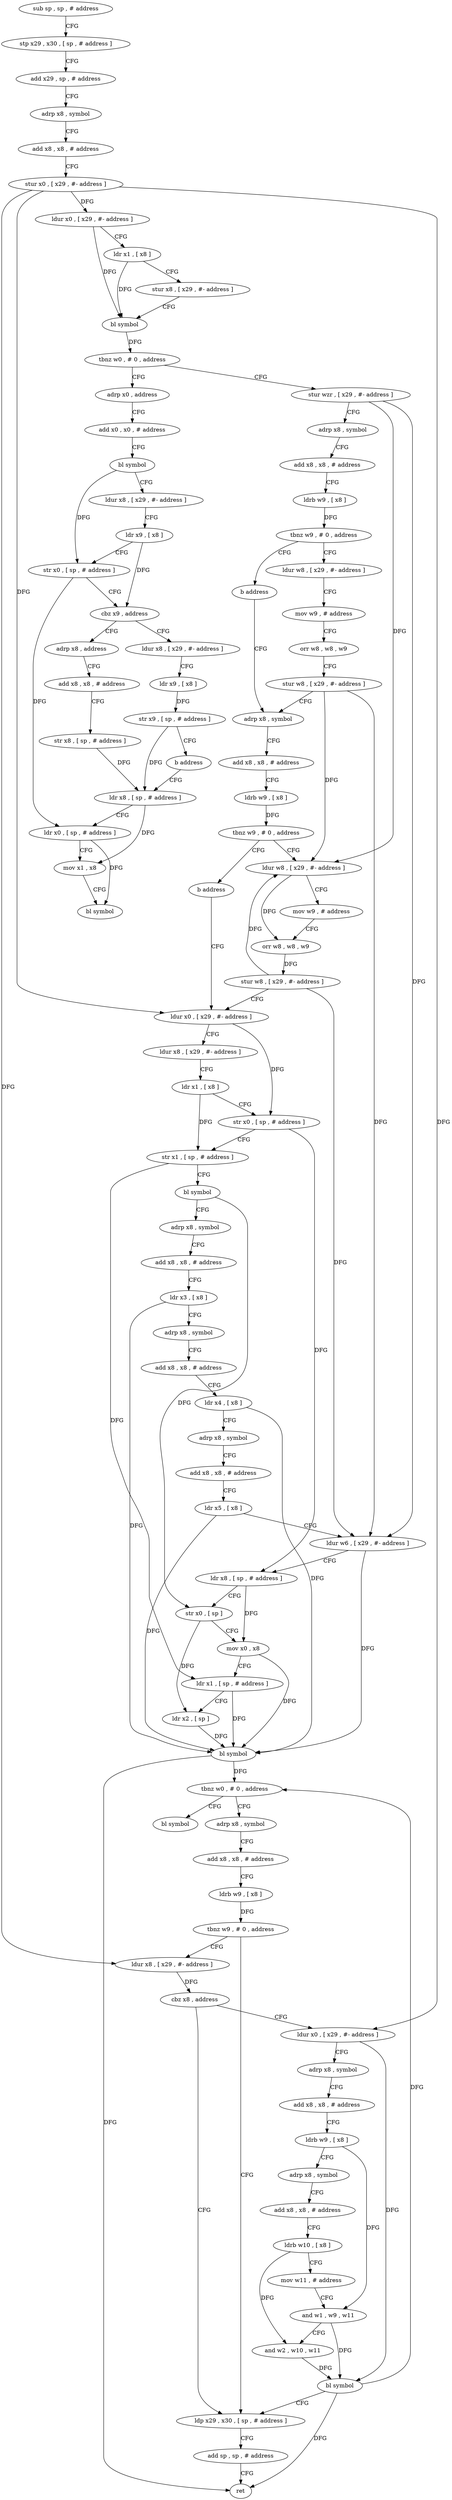digraph "func" {
"4217008" [label = "sub sp , sp , # address" ]
"4217012" [label = "stp x29 , x30 , [ sp , # address ]" ]
"4217016" [label = "add x29 , sp , # address" ]
"4217020" [label = "adrp x8 , symbol" ]
"4217024" [label = "add x8 , x8 , # address" ]
"4217028" [label = "stur x0 , [ x29 , #- address ]" ]
"4217032" [label = "ldur x0 , [ x29 , #- address ]" ]
"4217036" [label = "ldr x1 , [ x8 ]" ]
"4217040" [label = "stur x8 , [ x29 , #- address ]" ]
"4217044" [label = "bl symbol" ]
"4217048" [label = "tbnz w0 , # 0 , address" ]
"4217124" [label = "stur wzr , [ x29 , #- address ]" ]
"4217052" [label = "adrp x0 , address" ]
"4217128" [label = "adrp x8 , symbol" ]
"4217132" [label = "add x8 , x8 , # address" ]
"4217136" [label = "ldrb w9 , [ x8 ]" ]
"4217140" [label = "tbnz w9 , # 0 , address" ]
"4217148" [label = "ldur w8 , [ x29 , #- address ]" ]
"4217144" [label = "b address" ]
"4217056" [label = "add x0 , x0 , # address" ]
"4217060" [label = "bl symbol" ]
"4217064" [label = "ldur x8 , [ x29 , #- address ]" ]
"4217068" [label = "ldr x9 , [ x8 ]" ]
"4217072" [label = "str x0 , [ sp , # address ]" ]
"4217076" [label = "cbz x9 , address" ]
"4217096" [label = "adrp x8 , address" ]
"4217080" [label = "ldur x8 , [ x29 , #- address ]" ]
"4217152" [label = "mov w9 , # address" ]
"4217156" [label = "orr w8 , w8 , w9" ]
"4217160" [label = "stur w8 , [ x29 , #- address ]" ]
"4217164" [label = "adrp x8 , symbol" ]
"4217100" [label = "add x8 , x8 , # address" ]
"4217104" [label = "str x8 , [ sp , # address ]" ]
"4217108" [label = "ldr x8 , [ sp , # address ]" ]
"4217084" [label = "ldr x9 , [ x8 ]" ]
"4217088" [label = "str x9 , [ sp , # address ]" ]
"4217092" [label = "b address" ]
"4217184" [label = "ldur w8 , [ x29 , #- address ]" ]
"4217188" [label = "mov w9 , # address" ]
"4217192" [label = "orr w8 , w8 , w9" ]
"4217196" [label = "stur w8 , [ x29 , #- address ]" ]
"4217200" [label = "ldur x0 , [ x29 , #- address ]" ]
"4217180" [label = "b address" ]
"4217168" [label = "add x8 , x8 , # address" ]
"4217172" [label = "ldrb w9 , [ x8 ]" ]
"4217176" [label = "tbnz w9 , # 0 , address" ]
"4217112" [label = "ldr x0 , [ sp , # address ]" ]
"4217116" [label = "mov x1 , x8" ]
"4217120" [label = "bl symbol" ]
"4217296" [label = "adrp x8 , symbol" ]
"4217300" [label = "add x8 , x8 , # address" ]
"4217304" [label = "ldrb w9 , [ x8 ]" ]
"4217308" [label = "tbnz w9 , # 0 , address" ]
"4217364" [label = "ldp x29 , x30 , [ sp , # address ]" ]
"4217312" [label = "ldur x8 , [ x29 , #- address ]" ]
"4217292" [label = "bl symbol" ]
"4217204" [label = "ldur x8 , [ x29 , #- address ]" ]
"4217208" [label = "ldr x1 , [ x8 ]" ]
"4217212" [label = "str x0 , [ sp , # address ]" ]
"4217216" [label = "str x1 , [ sp , # address ]" ]
"4217220" [label = "bl symbol" ]
"4217224" [label = "adrp x8 , symbol" ]
"4217228" [label = "add x8 , x8 , # address" ]
"4217232" [label = "ldr x3 , [ x8 ]" ]
"4217236" [label = "adrp x8 , symbol" ]
"4217240" [label = "add x8 , x8 , # address" ]
"4217244" [label = "ldr x4 , [ x8 ]" ]
"4217248" [label = "adrp x8 , symbol" ]
"4217252" [label = "add x8 , x8 , # address" ]
"4217256" [label = "ldr x5 , [ x8 ]" ]
"4217260" [label = "ldur w6 , [ x29 , #- address ]" ]
"4217264" [label = "ldr x8 , [ sp , # address ]" ]
"4217268" [label = "str x0 , [ sp ]" ]
"4217272" [label = "mov x0 , x8" ]
"4217276" [label = "ldr x1 , [ sp , # address ]" ]
"4217280" [label = "ldr x2 , [ sp ]" ]
"4217284" [label = "bl symbol" ]
"4217288" [label = "tbnz w0 , # 0 , address" ]
"4217368" [label = "add sp , sp , # address" ]
"4217372" [label = "ret" ]
"4217316" [label = "cbz x8 , address" ]
"4217320" [label = "ldur x0 , [ x29 , #- address ]" ]
"4217324" [label = "adrp x8 , symbol" ]
"4217328" [label = "add x8 , x8 , # address" ]
"4217332" [label = "ldrb w9 , [ x8 ]" ]
"4217336" [label = "adrp x8 , symbol" ]
"4217340" [label = "add x8 , x8 , # address" ]
"4217344" [label = "ldrb w10 , [ x8 ]" ]
"4217348" [label = "mov w11 , # address" ]
"4217352" [label = "and w1 , w9 , w11" ]
"4217356" [label = "and w2 , w10 , w11" ]
"4217360" [label = "bl symbol" ]
"4217008" -> "4217012" [ label = "CFG" ]
"4217012" -> "4217016" [ label = "CFG" ]
"4217016" -> "4217020" [ label = "CFG" ]
"4217020" -> "4217024" [ label = "CFG" ]
"4217024" -> "4217028" [ label = "CFG" ]
"4217028" -> "4217032" [ label = "DFG" ]
"4217028" -> "4217200" [ label = "DFG" ]
"4217028" -> "4217312" [ label = "DFG" ]
"4217028" -> "4217320" [ label = "DFG" ]
"4217032" -> "4217036" [ label = "CFG" ]
"4217032" -> "4217044" [ label = "DFG" ]
"4217036" -> "4217040" [ label = "CFG" ]
"4217036" -> "4217044" [ label = "DFG" ]
"4217040" -> "4217044" [ label = "CFG" ]
"4217044" -> "4217048" [ label = "DFG" ]
"4217048" -> "4217124" [ label = "CFG" ]
"4217048" -> "4217052" [ label = "CFG" ]
"4217124" -> "4217128" [ label = "CFG" ]
"4217124" -> "4217184" [ label = "DFG" ]
"4217124" -> "4217260" [ label = "DFG" ]
"4217052" -> "4217056" [ label = "CFG" ]
"4217128" -> "4217132" [ label = "CFG" ]
"4217132" -> "4217136" [ label = "CFG" ]
"4217136" -> "4217140" [ label = "DFG" ]
"4217140" -> "4217148" [ label = "CFG" ]
"4217140" -> "4217144" [ label = "CFG" ]
"4217148" -> "4217152" [ label = "CFG" ]
"4217144" -> "4217164" [ label = "CFG" ]
"4217056" -> "4217060" [ label = "CFG" ]
"4217060" -> "4217064" [ label = "CFG" ]
"4217060" -> "4217072" [ label = "DFG" ]
"4217064" -> "4217068" [ label = "CFG" ]
"4217068" -> "4217072" [ label = "CFG" ]
"4217068" -> "4217076" [ label = "DFG" ]
"4217072" -> "4217076" [ label = "CFG" ]
"4217072" -> "4217112" [ label = "DFG" ]
"4217076" -> "4217096" [ label = "CFG" ]
"4217076" -> "4217080" [ label = "CFG" ]
"4217096" -> "4217100" [ label = "CFG" ]
"4217080" -> "4217084" [ label = "CFG" ]
"4217152" -> "4217156" [ label = "CFG" ]
"4217156" -> "4217160" [ label = "CFG" ]
"4217160" -> "4217164" [ label = "CFG" ]
"4217160" -> "4217184" [ label = "DFG" ]
"4217160" -> "4217260" [ label = "DFG" ]
"4217164" -> "4217168" [ label = "CFG" ]
"4217100" -> "4217104" [ label = "CFG" ]
"4217104" -> "4217108" [ label = "DFG" ]
"4217108" -> "4217112" [ label = "CFG" ]
"4217108" -> "4217116" [ label = "DFG" ]
"4217084" -> "4217088" [ label = "DFG" ]
"4217088" -> "4217092" [ label = "CFG" ]
"4217088" -> "4217108" [ label = "DFG" ]
"4217092" -> "4217108" [ label = "CFG" ]
"4217184" -> "4217188" [ label = "CFG" ]
"4217184" -> "4217192" [ label = "DFG" ]
"4217188" -> "4217192" [ label = "CFG" ]
"4217192" -> "4217196" [ label = "DFG" ]
"4217196" -> "4217200" [ label = "CFG" ]
"4217196" -> "4217184" [ label = "DFG" ]
"4217196" -> "4217260" [ label = "DFG" ]
"4217200" -> "4217204" [ label = "CFG" ]
"4217200" -> "4217212" [ label = "DFG" ]
"4217180" -> "4217200" [ label = "CFG" ]
"4217168" -> "4217172" [ label = "CFG" ]
"4217172" -> "4217176" [ label = "DFG" ]
"4217176" -> "4217184" [ label = "CFG" ]
"4217176" -> "4217180" [ label = "CFG" ]
"4217112" -> "4217116" [ label = "CFG" ]
"4217112" -> "4217120" [ label = "DFG" ]
"4217116" -> "4217120" [ label = "CFG" ]
"4217296" -> "4217300" [ label = "CFG" ]
"4217300" -> "4217304" [ label = "CFG" ]
"4217304" -> "4217308" [ label = "DFG" ]
"4217308" -> "4217364" [ label = "CFG" ]
"4217308" -> "4217312" [ label = "CFG" ]
"4217364" -> "4217368" [ label = "CFG" ]
"4217312" -> "4217316" [ label = "DFG" ]
"4217204" -> "4217208" [ label = "CFG" ]
"4217208" -> "4217212" [ label = "CFG" ]
"4217208" -> "4217216" [ label = "DFG" ]
"4217212" -> "4217216" [ label = "CFG" ]
"4217212" -> "4217264" [ label = "DFG" ]
"4217216" -> "4217220" [ label = "CFG" ]
"4217216" -> "4217276" [ label = "DFG" ]
"4217220" -> "4217224" [ label = "CFG" ]
"4217220" -> "4217268" [ label = "DFG" ]
"4217224" -> "4217228" [ label = "CFG" ]
"4217228" -> "4217232" [ label = "CFG" ]
"4217232" -> "4217236" [ label = "CFG" ]
"4217232" -> "4217284" [ label = "DFG" ]
"4217236" -> "4217240" [ label = "CFG" ]
"4217240" -> "4217244" [ label = "CFG" ]
"4217244" -> "4217248" [ label = "CFG" ]
"4217244" -> "4217284" [ label = "DFG" ]
"4217248" -> "4217252" [ label = "CFG" ]
"4217252" -> "4217256" [ label = "CFG" ]
"4217256" -> "4217260" [ label = "CFG" ]
"4217256" -> "4217284" [ label = "DFG" ]
"4217260" -> "4217264" [ label = "CFG" ]
"4217260" -> "4217284" [ label = "DFG" ]
"4217264" -> "4217268" [ label = "CFG" ]
"4217264" -> "4217272" [ label = "DFG" ]
"4217268" -> "4217272" [ label = "CFG" ]
"4217268" -> "4217280" [ label = "DFG" ]
"4217272" -> "4217276" [ label = "CFG" ]
"4217272" -> "4217284" [ label = "DFG" ]
"4217276" -> "4217280" [ label = "CFG" ]
"4217276" -> "4217284" [ label = "DFG" ]
"4217280" -> "4217284" [ label = "DFG" ]
"4217284" -> "4217288" [ label = "DFG" ]
"4217284" -> "4217372" [ label = "DFG" ]
"4217288" -> "4217296" [ label = "CFG" ]
"4217288" -> "4217292" [ label = "CFG" ]
"4217368" -> "4217372" [ label = "CFG" ]
"4217316" -> "4217364" [ label = "CFG" ]
"4217316" -> "4217320" [ label = "CFG" ]
"4217320" -> "4217324" [ label = "CFG" ]
"4217320" -> "4217360" [ label = "DFG" ]
"4217324" -> "4217328" [ label = "CFG" ]
"4217328" -> "4217332" [ label = "CFG" ]
"4217332" -> "4217336" [ label = "CFG" ]
"4217332" -> "4217352" [ label = "DFG" ]
"4217336" -> "4217340" [ label = "CFG" ]
"4217340" -> "4217344" [ label = "CFG" ]
"4217344" -> "4217348" [ label = "CFG" ]
"4217344" -> "4217356" [ label = "DFG" ]
"4217348" -> "4217352" [ label = "CFG" ]
"4217352" -> "4217356" [ label = "CFG" ]
"4217352" -> "4217360" [ label = "DFG" ]
"4217356" -> "4217360" [ label = "DFG" ]
"4217360" -> "4217364" [ label = "CFG" ]
"4217360" -> "4217288" [ label = "DFG" ]
"4217360" -> "4217372" [ label = "DFG" ]
}
